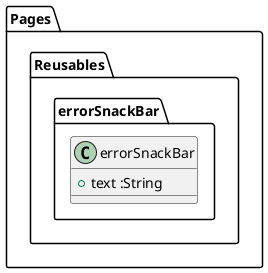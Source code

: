 
@startuml
package Pages{
    package Reusables{
        package errorSnackBar{
            class errorSnackBar{
                + text :String
            }
        }
    }
}



newpage

package Pages{
    package Reusables{
        package errorSnackBar{
            class errorSnackBar{
                + text :String
            }
        }
    }
}

package Pages{
    package SignUpScreen{
        Class SignUpScreenView{

        }

    }
}

Pages.Reusables.errorSnackBar.errorSnackBar <-down- SignUpScreenView

newpage

package Pages{
    package Reusables{
        package errorSnackBar{
            class errorSnackBar{
                + text :String
            }
        }
    }
}

package Pages{
    package LoginScreen{
        Class LoginScreenView{

        }

    }
}

Pages.Reusables.errorSnackBar.errorSnackBar <-down- LoginScreenView

newpage

package Pages{
    package Reusables{
        package errorSnackBar{
            class errorSnackBar{
                + text :String
            }
        }
    }
}

package Pages{
    package RootScreen{
        Class RootScreenView{

        }

    }
}

Pages.Reusables.errorSnackBar.errorSnackBar <-down- RootScreenView


newpage

package Pages{
    package Reusables{
        package errorSnackBar{
            class errorSnackBar{
                + text :String
            }
        }
    }
}

package Pages{
    package ProfileScreen{
        Class ProfileScreenView{

        }

    }
}

Pages.Reusables.errorSnackBar.errorSnackBar <-down- ProfileScreenView



newpage

package Pages{
    package Reusables{
        package errorSnackBar{
            class errorSnackBar{
                + text :String
            }
        }
    }
}

package Pages{
    package SplashScreen{
        Class SplashScreen{

        }

    }
}

Pages.Reusables.errorSnackBar.errorSnackBar <-down- SplashScreen




@enduml